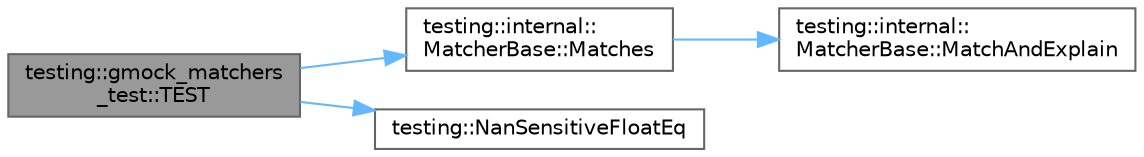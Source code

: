 digraph "testing::gmock_matchers_test::TEST"
{
 // LATEX_PDF_SIZE
  bgcolor="transparent";
  edge [fontname=Helvetica,fontsize=10,labelfontname=Helvetica,labelfontsize=10];
  node [fontname=Helvetica,fontsize=10,shape=box,height=0.2,width=0.4];
  rankdir="LR";
  Node1 [id="Node000001",label="testing::gmock_matchers\l_test::TEST",height=0.2,width=0.4,color="gray40", fillcolor="grey60", style="filled", fontcolor="black",tooltip=" "];
  Node1 -> Node2 [id="edge1_Node000001_Node000002",color="steelblue1",style="solid",tooltip=" "];
  Node2 [id="Node000002",label="testing::internal::\lMatcherBase::Matches",height=0.2,width=0.4,color="grey40", fillcolor="white", style="filled",URL="$classtesting_1_1internal_1_1_matcher_base.html#abc0dbefa4daff0a49943ca8740e987a6",tooltip=" "];
  Node2 -> Node3 [id="edge2_Node000002_Node000003",color="steelblue1",style="solid",tooltip=" "];
  Node3 [id="Node000003",label="testing::internal::\lMatcherBase::MatchAndExplain",height=0.2,width=0.4,color="grey40", fillcolor="white", style="filled",URL="$classtesting_1_1internal_1_1_matcher_base.html#aab88b1d23b6b94a8495ce6a0e0c576ce",tooltip=" "];
  Node1 -> Node4 [id="edge3_Node000001_Node000004",color="steelblue1",style="solid",tooltip=" "];
  Node4 [id="Node000004",label="testing::NanSensitiveFloatEq",height=0.2,width=0.4,color="grey40", fillcolor="white", style="filled",URL="$namespacetesting.html#a33e529e585c7f74f77f37949beccf147",tooltip=" "];
}
